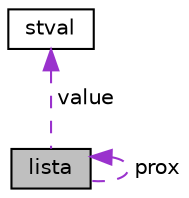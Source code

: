 digraph "lista"
{
  edge [fontname="Helvetica",fontsize="10",labelfontname="Helvetica",labelfontsize="10"];
  node [fontname="Helvetica",fontsize="10",shape=record];
  Node1 [label="lista",height=0.2,width=0.4,color="black", fillcolor="grey75", style="filled" fontcolor="black"];
  Node2 -> Node1 [dir="back",color="darkorchid3",fontsize="10",style="dashed",label=" value" ,fontname="Helvetica"];
  Node2 [label="stval",height=0.2,width=0.4,color="black", fillcolor="white", style="filled",URL="$structstval.html"];
  Node1 -> Node1 [dir="back",color="darkorchid3",fontsize="10",style="dashed",label=" prox" ,fontname="Helvetica"];
}

